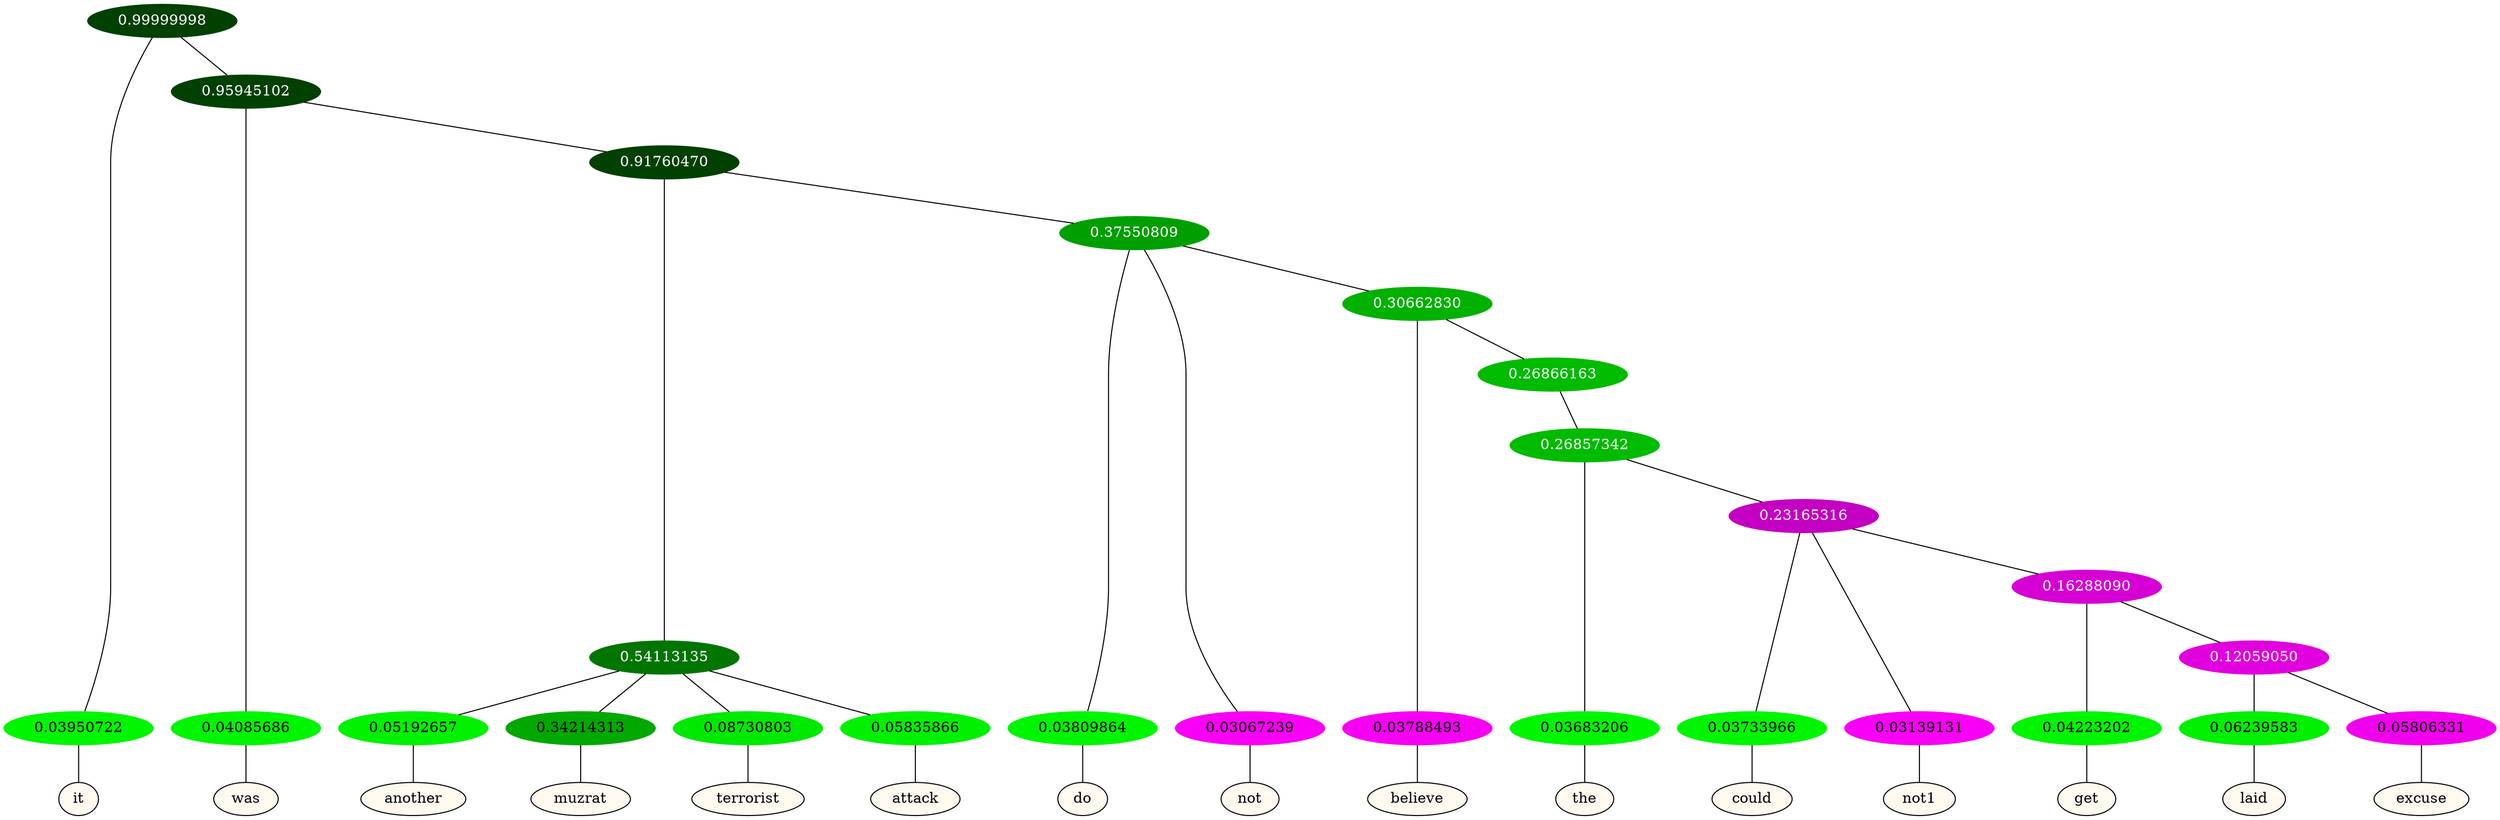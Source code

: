 graph {
	node [format=png height=0.15 nodesep=0.001 ordering=out overlap=prism overlap_scaling=0.01 ranksep=0.001 ratio=0.2 style=filled width=0.15]
	{
		rank=same
		a_w_1 [label=it color=black fillcolor=floralwhite style="filled,solid"]
		a_w_3 [label=was color=black fillcolor=floralwhite style="filled,solid"]
		a_w_7 [label=another color=black fillcolor=floralwhite style="filled,solid"]
		a_w_8 [label=muzrat color=black fillcolor=floralwhite style="filled,solid"]
		a_w_9 [label=terrorist color=black fillcolor=floralwhite style="filled,solid"]
		a_w_10 [label=attack color=black fillcolor=floralwhite style="filled,solid"]
		a_w_11 [label=do color=black fillcolor=floralwhite style="filled,solid"]
		a_w_12 [label=not color=black fillcolor=floralwhite style="filled,solid"]
		a_w_14 [label=believe color=black fillcolor=floralwhite style="filled,solid"]
		a_w_17 [label=the color=black fillcolor=floralwhite style="filled,solid"]
		a_w_19 [label=could color=black fillcolor=floralwhite style="filled,solid"]
		a_w_20 [label=not1 color=black fillcolor=floralwhite style="filled,solid"]
		a_w_22 [label=get color=black fillcolor=floralwhite style="filled,solid"]
		a_w_24 [label=laid color=black fillcolor=floralwhite style="filled,solid"]
		a_w_25 [label=excuse color=black fillcolor=floralwhite style="filled,solid"]
	}
	a_n_1 -- a_w_1
	a_n_3 -- a_w_3
	a_n_7 -- a_w_7
	a_n_8 -- a_w_8
	a_n_9 -- a_w_9
	a_n_10 -- a_w_10
	a_n_11 -- a_w_11
	a_n_12 -- a_w_12
	a_n_14 -- a_w_14
	a_n_17 -- a_w_17
	a_n_19 -- a_w_19
	a_n_20 -- a_w_20
	a_n_22 -- a_w_22
	a_n_24 -- a_w_24
	a_n_25 -- a_w_25
	{
		rank=same
		a_n_1 [label=0.03950722 color="0.334 1.000 0.960" fontcolor=black]
		a_n_3 [label=0.04085686 color="0.334 1.000 0.959" fontcolor=black]
		a_n_7 [label=0.05192657 color="0.334 1.000 0.948" fontcolor=black]
		a_n_8 [label=0.34214313 color="0.334 1.000 0.658" fontcolor=black]
		a_n_9 [label=0.08730803 color="0.334 1.000 0.913" fontcolor=black]
		a_n_10 [label=0.05835866 color="0.334 1.000 0.942" fontcolor=black]
		a_n_11 [label=0.03809864 color="0.334 1.000 0.962" fontcolor=black]
		a_n_12 [label=0.03067239 color="0.835 1.000 0.969" fontcolor=black]
		a_n_14 [label=0.03788493 color="0.835 1.000 0.962" fontcolor=black]
		a_n_17 [label=0.03683206 color="0.334 1.000 0.963" fontcolor=black]
		a_n_19 [label=0.03733966 color="0.334 1.000 0.963" fontcolor=black]
		a_n_20 [label=0.03139131 color="0.835 1.000 0.969" fontcolor=black]
		a_n_22 [label=0.04223202 color="0.334 1.000 0.958" fontcolor=black]
		a_n_24 [label=0.06239583 color="0.334 1.000 0.938" fontcolor=black]
		a_n_25 [label=0.05806331 color="0.835 1.000 0.942" fontcolor=black]
	}
	a_n_0 [label=0.99999998 color="0.334 1.000 0.250" fontcolor=grey99]
	a_n_0 -- a_n_1
	a_n_2 [label=0.95945102 color="0.334 1.000 0.250" fontcolor=grey99]
	a_n_0 -- a_n_2
	a_n_2 -- a_n_3
	a_n_4 [label=0.91760470 color="0.334 1.000 0.250" fontcolor=grey99]
	a_n_2 -- a_n_4
	a_n_5 [label=0.54113135 color="0.334 1.000 0.459" fontcolor=grey99]
	a_n_4 -- a_n_5
	a_n_6 [label=0.37550809 color="0.334 1.000 0.624" fontcolor=grey99]
	a_n_4 -- a_n_6
	a_n_5 -- a_n_7
	a_n_5 -- a_n_8
	a_n_5 -- a_n_9
	a_n_5 -- a_n_10
	a_n_6 -- a_n_11
	a_n_6 -- a_n_12
	a_n_13 [label=0.30662830 color="0.334 1.000 0.693" fontcolor=grey99]
	a_n_6 -- a_n_13
	a_n_13 -- a_n_14
	a_n_15 [label=0.26866163 color="0.334 1.000 0.731" fontcolor=grey99]
	a_n_13 -- a_n_15
	a_n_16 [label=0.26857342 color="0.334 1.000 0.731" fontcolor=grey99]
	a_n_15 -- a_n_16
	a_n_16 -- a_n_17
	a_n_18 [label=0.23165316 color="0.835 1.000 0.768" fontcolor=grey99]
	a_n_16 -- a_n_18
	a_n_18 -- a_n_19
	a_n_18 -- a_n_20
	a_n_21 [label=0.16288090 color="0.835 1.000 0.837" fontcolor=grey99]
	a_n_18 -- a_n_21
	a_n_21 -- a_n_22
	a_n_23 [label=0.12059050 color="0.835 1.000 0.879" fontcolor=grey99]
	a_n_21 -- a_n_23
	a_n_23 -- a_n_24
	a_n_23 -- a_n_25
}
